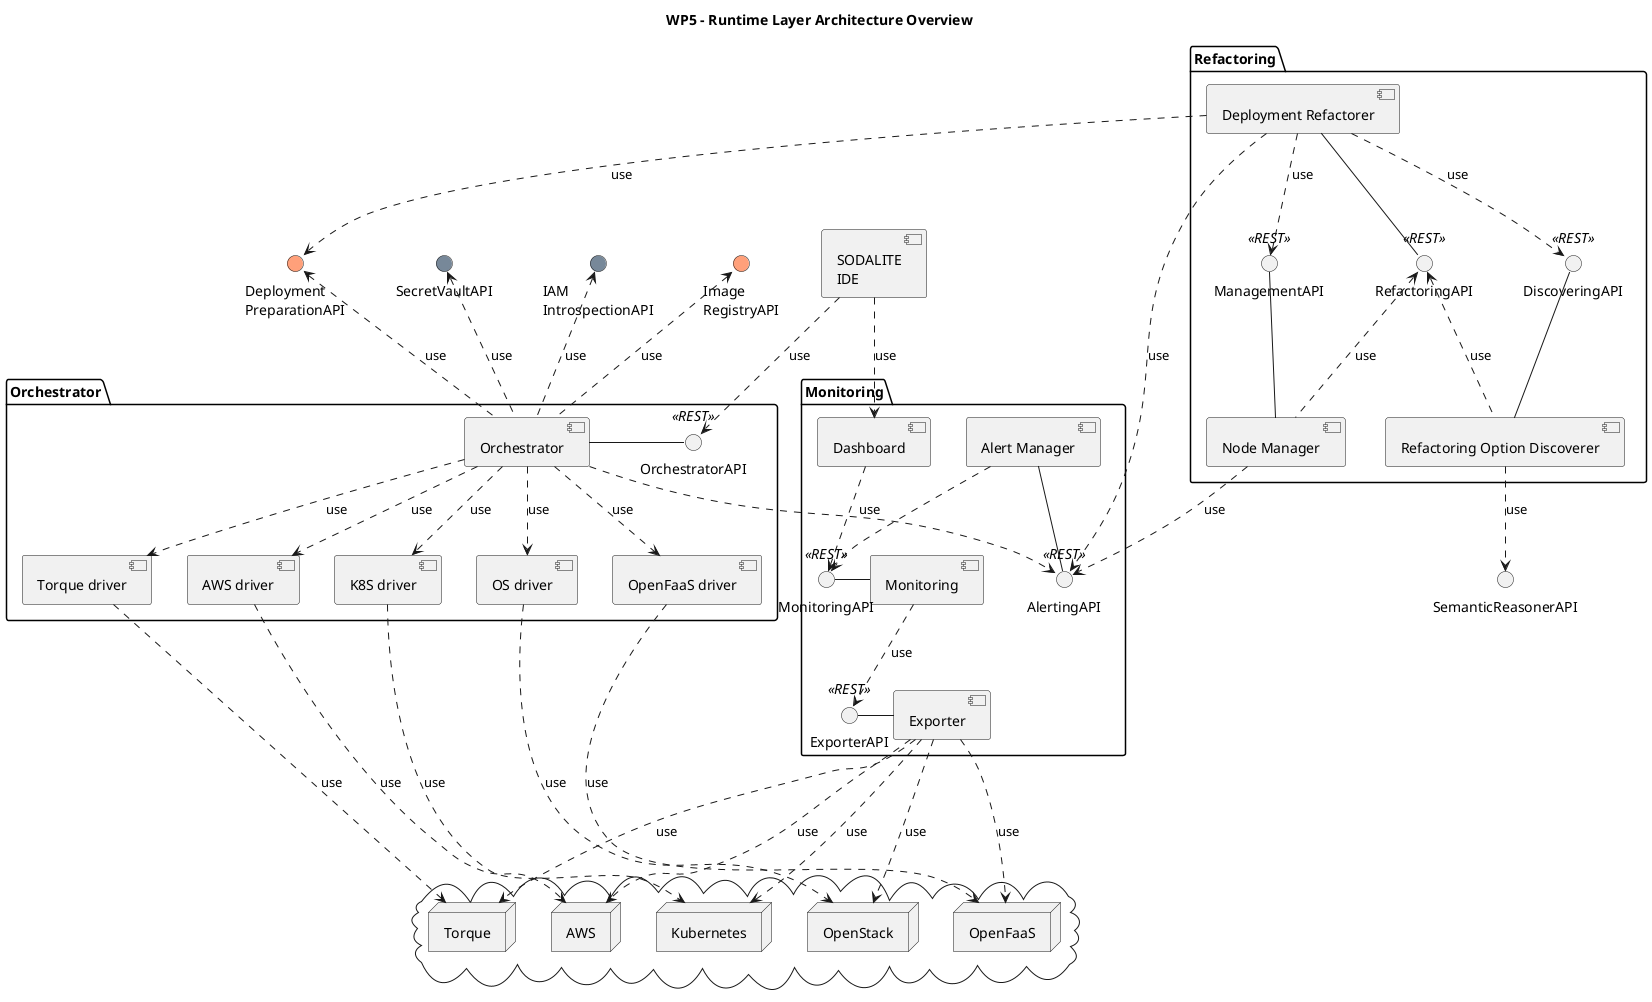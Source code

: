 @startuml

title WP5 - Runtime Layer Architecture Overview

interface "SemanticReasonerAPI" as sem

package "Orchestrator" as orch {
    component [Orchestrator] as orch_impl
    interface "OrchestratorAPI" <<REST>> as orch_if
    component [OS driver] as os_driver
    component [K8S driver] as k8s_driver
    component [Torque driver] as torque_driver
    component [OpenFaaS driver] as faas_driver
    component [AWS driver] as aws_driver
    orch_impl - orch_if
}

package "Monitoring" as mon {
    [Monitoring] as mon_impl
    () "MonitoringAPI" <<REST>> as mon_if
    [Dashboard] as dash
    [Exporter] as exp
    () "ExporterAPI" <<REST>> as exp_if
    [Alert Manager] as alert_mngr
    () "AlertingAPI" <<REST>> as alert_if
    mon_impl -l- mon_if
    exp -l- exp_if
    alert_mngr -d- alert_if
}

package "Refactoring" as refactor {
    interface "RefactoringAPI" <<REST>> as ref_if
    interface "DiscoveringAPI" <<REST>> as dis_if
    interface "ManagementAPI" <<REST>> as mng_if
    component [Deployment Refactorer] as ref_depl
    component [Refactoring Option Discoverer] as ref_opt
    component [Node Manager] as ref_node
    dis_if -d- ref_opt
    mng_if -d- ref_node
}

cloud {
    node OpenStack
    node Kubernetes as K8S
    node Torque
    node OpenFaaS
    node AWS
}

'WP4 APIs
interface "Deployment\nPreparationAPI" as depl_prep #LightSalmon
interface "Image\nRegistryAPI" as image_reg #LightSalmon

'Security APIs
interface "IAM\nIntrospectionAPI" as IAMApi #LightSlateGrey
interface "SecretVaultAPI" as VaultAPI #LightSlateGrey


[SODALITE\nIDE] as ide

'Monitoring
mon_impl ..> exp_if : use
dash ..> mon_if
alert_mngr ..> mon_if


'Refactoring
ref_if -u- ref_depl
ref_if <.. ref_opt : use
ref_if <.. ref_node : use

ref_opt ..> sem : use

ref_depl ..> mng_if : use
ref_depl ..> dis_if : use
ref_depl ..> depl_prep : use

ref_node ..> alert_if : use
ref_depl ..> alert_if : use
orch_impl ..> alert_if : use

torque_driver ..> Torque : use

orch_impl ..> os_driver : use
orch_impl ..> k8s_driver : use
orch_impl ..> torque_driver : use
orch_impl ..> aws_driver : use
orch_impl ..> faas_driver : use

orch_impl .u.> depl_prep: use
orch_impl .u.> image_reg: use
orch_impl .u.> IAMApi: use
orch_impl .u.> VaultAPI: use

os_driver ..> OpenStack : use
k8s_driver ..> K8S : use
faas_driver ..> OpenFaaS : use
aws_driver ..> AWS : use

exp ...> OpenStack : use
exp ...> K8S : use
exp ...> Torque : use
exp ...> OpenFaaS : use
exp ...> AWS : use

ide ..> orch_if : use
ide ..> dash : use
@enduml
